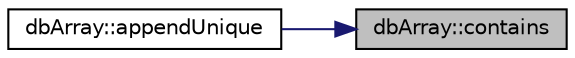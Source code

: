 digraph "dbArray::contains"
{
 // INTERACTIVE_SVG=YES
 // LATEX_PDF_SIZE
  edge [fontname="Helvetica",fontsize="10",labelfontname="Helvetica",labelfontsize="10"];
  node [fontname="Helvetica",fontsize="10",shape=record];
  rankdir="RL";
  Node1 [label="dbArray::contains",height=0.2,width=0.4,color="black", fillcolor="grey75", style="filled", fontcolor="black",tooltip=" "];
  Node1 -> Node2 [dir="back",color="midnightblue",fontsize="10",style="solid",fontname="Helvetica"];
  Node2 [label="dbArray::appendUnique",height=0.2,width=0.4,color="black", fillcolor="white", style="filled",URL="$classdbArray.html#a34a050a0c82dcec6e25531d1483a1dca",tooltip=" "];
}
